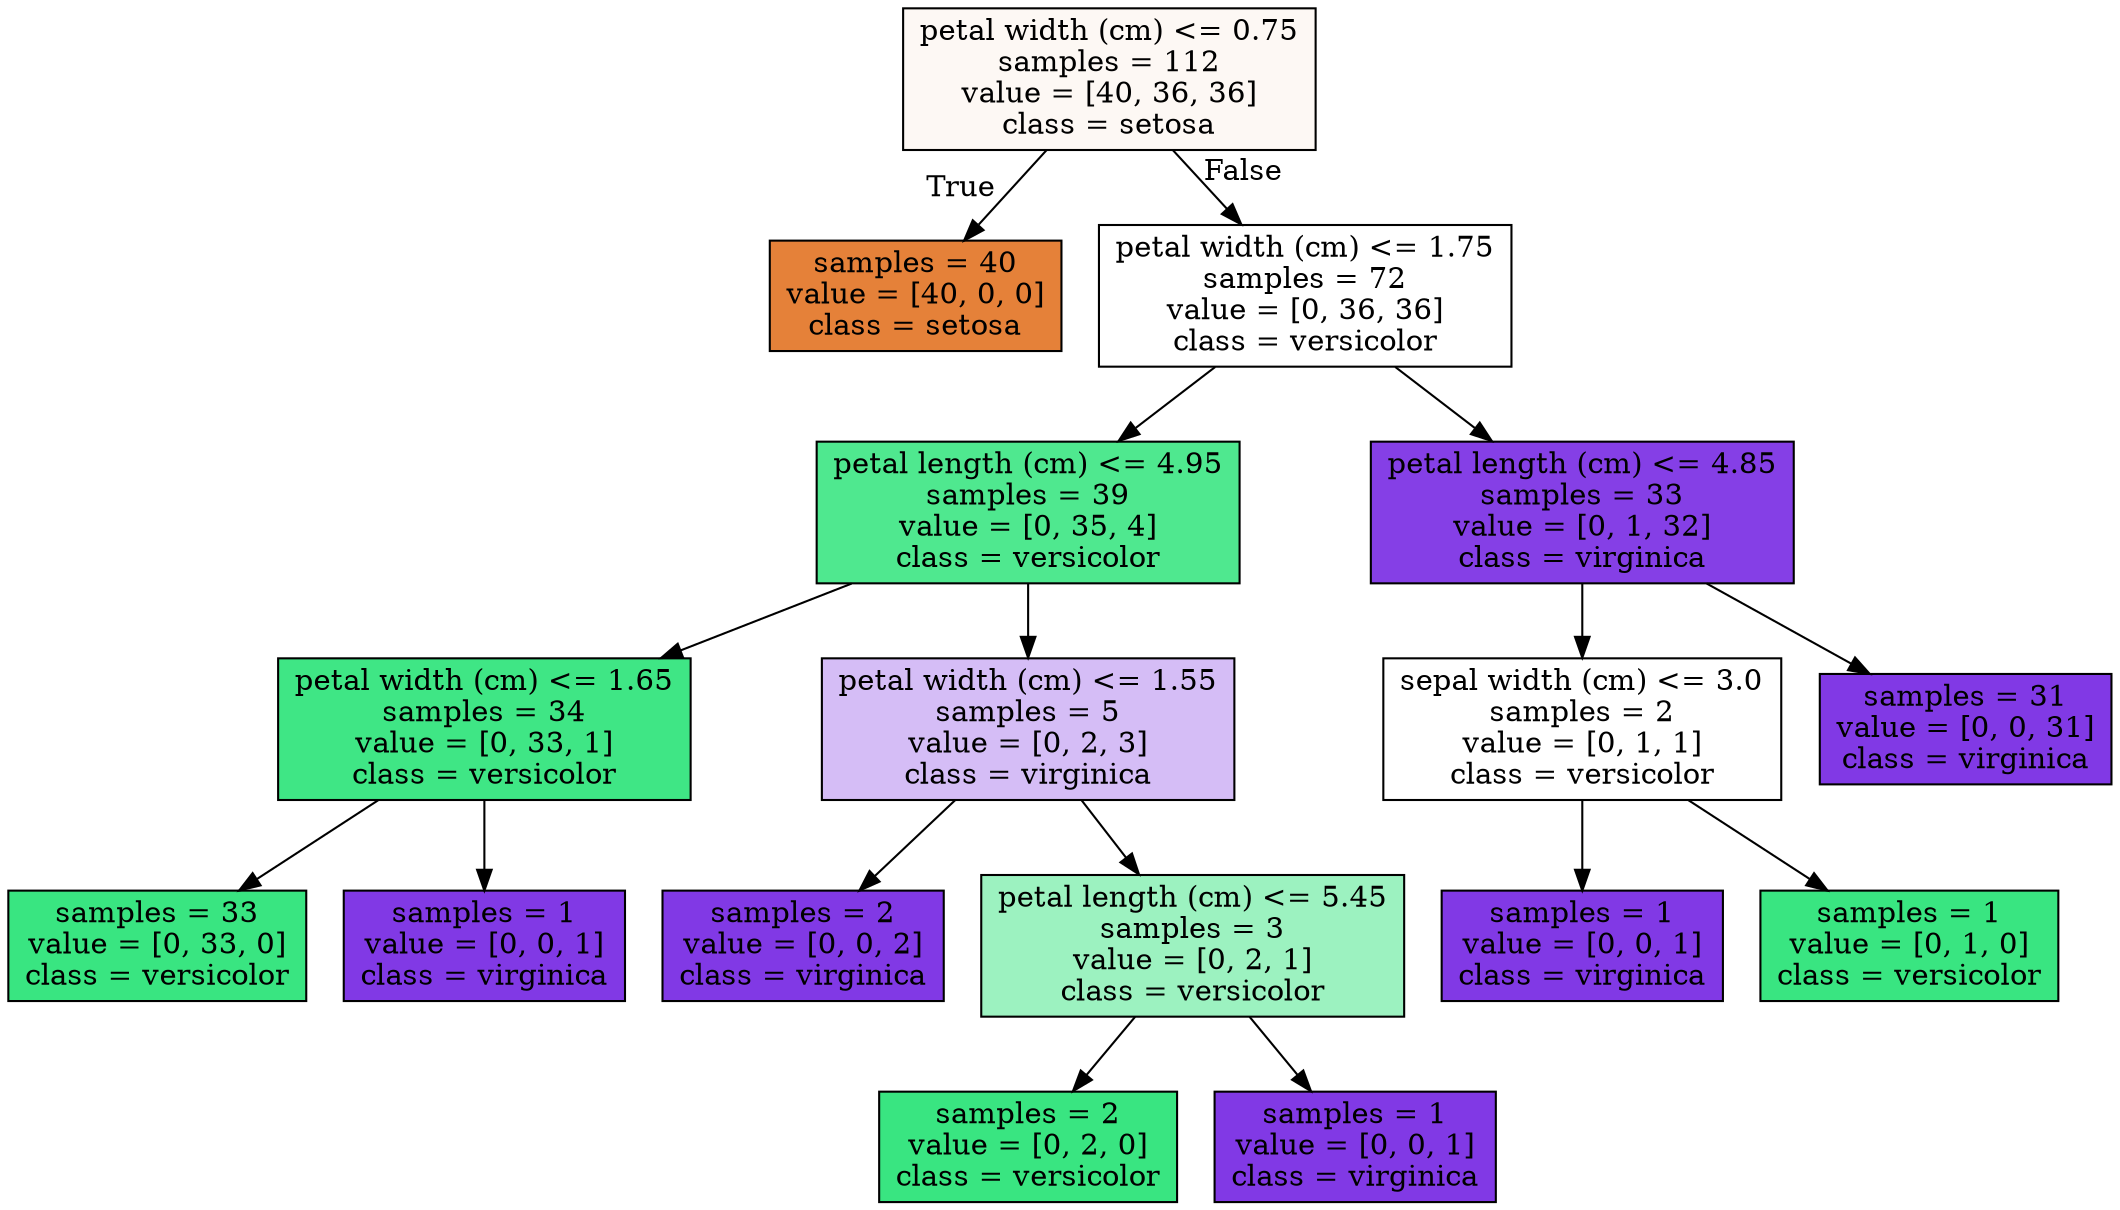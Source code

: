 digraph Tree {
node [shape=box, style="filled", color="black"] ;
0 [label="petal width (cm) <= 0.75\nsamples = 112\nvalue = [40, 36, 36]\nclass = setosa", fillcolor="#e581390d"] ;
1 [label="samples = 40\nvalue = [40, 0, 0]\nclass = setosa", fillcolor="#e58139ff"] ;
0 -> 1 [labeldistance=2.5, labelangle=45, headlabel="True"] ;
2 [label="petal width (cm) <= 1.75\nsamples = 72\nvalue = [0, 36, 36]\nclass = versicolor", fillcolor="#39e58100"] ;
0 -> 2 [labeldistance=2.5, labelangle=-45, headlabel="False"] ;
3 [label="petal length (cm) <= 4.95\nsamples = 39\nvalue = [0, 35, 4]\nclass = versicolor", fillcolor="#39e581e2"] ;
2 -> 3 ;
4 [label="petal width (cm) <= 1.65\nsamples = 34\nvalue = [0, 33, 1]\nclass = versicolor", fillcolor="#39e581f7"] ;
3 -> 4 ;
5 [label="samples = 33\nvalue = [0, 33, 0]\nclass = versicolor", fillcolor="#39e581ff"] ;
4 -> 5 ;
6 [label="samples = 1\nvalue = [0, 0, 1]\nclass = virginica", fillcolor="#8139e5ff"] ;
4 -> 6 ;
7 [label="petal width (cm) <= 1.55\nsamples = 5\nvalue = [0, 2, 3]\nclass = virginica", fillcolor="#8139e555"] ;
3 -> 7 ;
8 [label="samples = 2\nvalue = [0, 0, 2]\nclass = virginica", fillcolor="#8139e5ff"] ;
7 -> 8 ;
9 [label="petal length (cm) <= 5.45\nsamples = 3\nvalue = [0, 2, 1]\nclass = versicolor", fillcolor="#39e5817f"] ;
7 -> 9 ;
10 [label="samples = 2\nvalue = [0, 2, 0]\nclass = versicolor", fillcolor="#39e581ff"] ;
9 -> 10 ;
11 [label="samples = 1\nvalue = [0, 0, 1]\nclass = virginica", fillcolor="#8139e5ff"] ;
9 -> 11 ;
12 [label="petal length (cm) <= 4.85\nsamples = 33\nvalue = [0, 1, 32]\nclass = virginica", fillcolor="#8139e5f7"] ;
2 -> 12 ;
13 [label="sepal width (cm) <= 3.0\nsamples = 2\nvalue = [0, 1, 1]\nclass = versicolor", fillcolor="#39e58100"] ;
12 -> 13 ;
14 [label="samples = 1\nvalue = [0, 0, 1]\nclass = virginica", fillcolor="#8139e5ff"] ;
13 -> 14 ;
15 [label="samples = 1\nvalue = [0, 1, 0]\nclass = versicolor", fillcolor="#39e581ff"] ;
13 -> 15 ;
16 [label="samples = 31\nvalue = [0, 0, 31]\nclass = virginica", fillcolor="#8139e5ff"] ;
12 -> 16 ;
}
